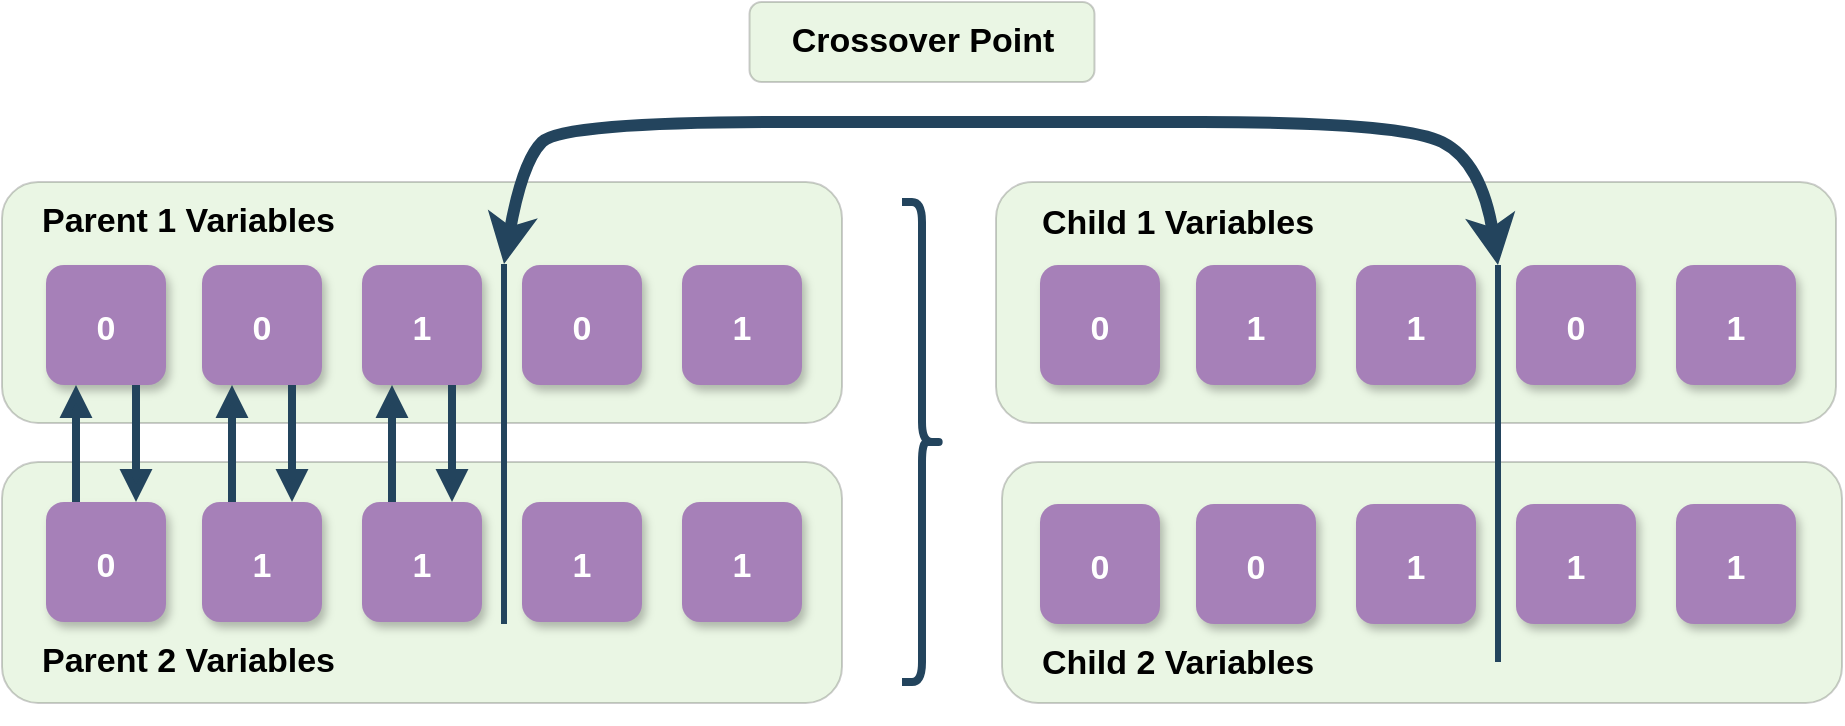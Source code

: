 <mxfile version="18.0.3" type="device"><diagram name="Page-1" id="97916047-d0de-89f5-080d-49f4d83e522f"><mxGraphModel dx="2031" dy="1049" grid="1" gridSize="10" guides="1" tooltips="1" connect="1" arrows="1" fold="1" page="1" pageScale="1.5" pageWidth="1169" pageHeight="827" background="none" math="0" shadow="0"><root><mxCell id="0"/><mxCell id="1" parent="0"/><mxCell id="lg0E12wgO8A7P3REwDo5-5" value="" style="group" vertex="1" connectable="0" parent="1"><mxGeometry width="920" height="361" as="geometry"/></mxCell><mxCell id="F0L-DZFS0zsnfKdD8lxY-83" value="" style="rounded=1;whiteSpace=wrap;html=1;fontSize=17;fillColor=#97D077;opacity=20;" parent="lg0E12wgO8A7P3REwDo5-5" vertex="1"><mxGeometry y="90" width="420" height="120.5" as="geometry"/></mxCell><mxCell id="F0L-DZFS0zsnfKdD8lxY-84" value="" style="rounded=1;whiteSpace=wrap;html=1;fontSize=17;fillColor=#97D077;opacity=20;" parent="lg0E12wgO8A7P3REwDo5-5" vertex="1"><mxGeometry y="230" width="420" height="120.5" as="geometry"/></mxCell><mxCell id="4" value="0" style="rounded=1;fillColor=#A680B8;strokeColor=none;shadow=1;gradientColor=none;fontStyle=1;fontColor=#FFFFFF;fontSize=17;" parent="lg0E12wgO8A7P3REwDo5-5" vertex="1"><mxGeometry x="22" y="131.5" width="60" height="60" as="geometry"/></mxCell><mxCell id="F0L-DZFS0zsnfKdD8lxY-55" value="0" style="rounded=1;fillColor=#A680B8;strokeColor=none;shadow=1;gradientColor=none;fontStyle=1;fontColor=#FFFFFF;fontSize=17;" parent="lg0E12wgO8A7P3REwDo5-5" vertex="1"><mxGeometry x="100" y="131.5" width="60" height="60" as="geometry"/></mxCell><mxCell id="F0L-DZFS0zsnfKdD8lxY-56" value="1" style="rounded=1;fillColor=#A680B8;strokeColor=none;shadow=1;gradientColor=none;fontStyle=1;fontColor=#FFFFFF;fontSize=17;" parent="lg0E12wgO8A7P3REwDo5-5" vertex="1"><mxGeometry x="180" y="131.5" width="60" height="60" as="geometry"/></mxCell><mxCell id="F0L-DZFS0zsnfKdD8lxY-57" value="0" style="rounded=1;fillColor=#A680B8;strokeColor=none;shadow=1;gradientColor=none;fontStyle=1;fontColor=#FFFFFF;fontSize=17;" parent="lg0E12wgO8A7P3REwDo5-5" vertex="1"><mxGeometry x="260" y="131.5" width="60" height="60" as="geometry"/></mxCell><mxCell id="F0L-DZFS0zsnfKdD8lxY-58" value="1" style="rounded=1;fillColor=#A680B8;strokeColor=none;shadow=1;gradientColor=none;fontStyle=1;fontColor=#FFFFFF;fontSize=17;" parent="lg0E12wgO8A7P3REwDo5-5" vertex="1"><mxGeometry x="340" y="131.5" width="60" height="60" as="geometry"/></mxCell><mxCell id="F0L-DZFS0zsnfKdD8lxY-60" value="0" style="rounded=1;fillColor=#A680B8;strokeColor=none;shadow=1;gradientColor=none;fontStyle=1;fontColor=#FFFFFF;fontSize=17;" parent="lg0E12wgO8A7P3REwDo5-5" vertex="1"><mxGeometry x="22" y="250" width="60" height="60" as="geometry"/></mxCell><mxCell id="F0L-DZFS0zsnfKdD8lxY-61" value="1" style="rounded=1;fillColor=#A680B8;strokeColor=none;shadow=1;gradientColor=none;fontStyle=1;fontColor=#FFFFFF;fontSize=17;" parent="lg0E12wgO8A7P3REwDo5-5" vertex="1"><mxGeometry x="100" y="250" width="60" height="60" as="geometry"/></mxCell><mxCell id="F0L-DZFS0zsnfKdD8lxY-62" value="1" style="rounded=1;fillColor=#A680B8;strokeColor=none;shadow=1;gradientColor=none;fontStyle=1;fontColor=#FFFFFF;fontSize=17;" parent="lg0E12wgO8A7P3REwDo5-5" vertex="1"><mxGeometry x="180" y="250" width="60" height="60" as="geometry"/></mxCell><mxCell id="F0L-DZFS0zsnfKdD8lxY-63" value="1" style="rounded=1;fillColor=#A680B8;strokeColor=none;shadow=1;gradientColor=none;fontStyle=1;fontColor=#FFFFFF;fontSize=17;" parent="lg0E12wgO8A7P3REwDo5-5" vertex="1"><mxGeometry x="260" y="250" width="60" height="60" as="geometry"/></mxCell><mxCell id="F0L-DZFS0zsnfKdD8lxY-64" value="1" style="rounded=1;fillColor=#A680B8;strokeColor=none;shadow=1;gradientColor=none;fontStyle=1;fontColor=#FFFFFF;fontSize=17;" parent="lg0E12wgO8A7P3REwDo5-5" vertex="1"><mxGeometry x="340" y="250" width="60" height="60" as="geometry"/></mxCell><mxCell id="F0L-DZFS0zsnfKdD8lxY-65" value="" style="edgeStyle=elbowEdgeStyle;elbow=vertical;strokeWidth=4;endArrow=block;endFill=1;fontStyle=1;strokeColor=#23445D;entryX=0.25;entryY=1;entryDx=0;entryDy=0;exitX=0.25;exitY=0;exitDx=0;exitDy=0;" parent="lg0E12wgO8A7P3REwDo5-5" source="F0L-DZFS0zsnfKdD8lxY-60" target="4" edge="1"><mxGeometry x="-698.83" y="60" width="100" height="100" as="geometry"><mxPoint x="20" y="221" as="sourcePoint"/><mxPoint x="51.17" y="240" as="targetPoint"/></mxGeometry></mxCell><mxCell id="F0L-DZFS0zsnfKdD8lxY-66" value="" style="edgeStyle=elbowEdgeStyle;elbow=vertical;strokeWidth=4;endArrow=block;endFill=1;fontStyle=1;strokeColor=#23445D;exitX=0.75;exitY=1;exitDx=0;exitDy=0;entryX=0.75;entryY=0;entryDx=0;entryDy=0;" parent="lg0E12wgO8A7P3REwDo5-5" source="4" target="F0L-DZFS0zsnfKdD8lxY-60" edge="1"><mxGeometry x="-688.83" y="70" width="100" height="100" as="geometry"><mxPoint x="47" y="195.5" as="sourcePoint"/><mxPoint x="77" y="260" as="targetPoint"/><Array as="points"><mxPoint x="52" y="220"/></Array></mxGeometry></mxCell><mxCell id="F0L-DZFS0zsnfKdD8lxY-75" value="" style="edgeStyle=elbowEdgeStyle;elbow=vertical;strokeWidth=4;endArrow=block;endFill=1;fontStyle=1;strokeColor=#23445D;entryX=0.25;entryY=1;entryDx=0;entryDy=0;exitX=0.25;exitY=0;exitDx=0;exitDy=0;" parent="lg0E12wgO8A7P3REwDo5-5" source="F0L-DZFS0zsnfKdD8lxY-61" target="F0L-DZFS0zsnfKdD8lxY-55" edge="1"><mxGeometry x="-621.42" y="70" width="100" height="100" as="geometry"><mxPoint x="114.41" y="260" as="sourcePoint"/><mxPoint x="114.41" y="201.5" as="targetPoint"/></mxGeometry></mxCell><mxCell id="F0L-DZFS0zsnfKdD8lxY-76" value="" style="edgeStyle=elbowEdgeStyle;elbow=vertical;strokeWidth=4;endArrow=block;endFill=1;fontStyle=1;strokeColor=#23445D;exitX=0.75;exitY=1;exitDx=0;exitDy=0;entryX=0.75;entryY=0;entryDx=0;entryDy=0;" parent="lg0E12wgO8A7P3REwDo5-5" source="F0L-DZFS0zsnfKdD8lxY-55" target="F0L-DZFS0zsnfKdD8lxY-61" edge="1"><mxGeometry x="-611.42" y="80" width="100" height="100" as="geometry"><mxPoint x="144.41" y="201.5" as="sourcePoint"/><mxPoint x="144.41" y="260" as="targetPoint"/><Array as="points"><mxPoint x="129.41" y="230"/></Array></mxGeometry></mxCell><mxCell id="F0L-DZFS0zsnfKdD8lxY-77" value="" style="edgeStyle=elbowEdgeStyle;elbow=vertical;strokeWidth=4;endArrow=block;endFill=1;fontStyle=1;strokeColor=#23445D;entryX=0.25;entryY=1;entryDx=0;entryDy=0;exitX=0.25;exitY=0;exitDx=0;exitDy=0;" parent="lg0E12wgO8A7P3REwDo5-5" source="F0L-DZFS0zsnfKdD8lxY-62" target="F0L-DZFS0zsnfKdD8lxY-56" edge="1"><mxGeometry x="-541.42" y="68.5" width="100" height="100" as="geometry"><mxPoint x="194.41" y="258.5" as="sourcePoint"/><mxPoint x="194.41" y="200" as="targetPoint"/></mxGeometry></mxCell><mxCell id="F0L-DZFS0zsnfKdD8lxY-78" value="" style="edgeStyle=elbowEdgeStyle;elbow=vertical;strokeWidth=4;endArrow=block;endFill=1;fontStyle=1;strokeColor=#23445D;exitX=0.75;exitY=1;exitDx=0;exitDy=0;entryX=0.75;entryY=0;entryDx=0;entryDy=0;" parent="lg0E12wgO8A7P3REwDo5-5" source="F0L-DZFS0zsnfKdD8lxY-56" target="F0L-DZFS0zsnfKdD8lxY-62" edge="1"><mxGeometry x="-531.42" y="78.5" width="100" height="100" as="geometry"><mxPoint x="224.41" y="200" as="sourcePoint"/><mxPoint x="224.41" y="258.5" as="targetPoint"/><Array as="points"><mxPoint x="209.41" y="228.5"/></Array></mxGeometry></mxCell><mxCell id="F0L-DZFS0zsnfKdD8lxY-86" value="" style="shape=curlyBracket;whiteSpace=wrap;html=1;rounded=1;flipH=1;fontSize=17;fillColor=#97D077;strokeWidth=4;strokeColor=#23445D;" parent="lg0E12wgO8A7P3REwDo5-5" vertex="1"><mxGeometry x="450" y="100" width="20" height="240" as="geometry"/></mxCell><mxCell id="F0L-DZFS0zsnfKdD8lxY-87" value="" style="rounded=1;whiteSpace=wrap;html=1;fontSize=17;fillColor=#97D077;opacity=20;" parent="lg0E12wgO8A7P3REwDo5-5" vertex="1"><mxGeometry x="497" y="90" width="420" height="120.5" as="geometry"/></mxCell><mxCell id="F0L-DZFS0zsnfKdD8lxY-88" value="0" style="rounded=1;fillColor=#A680B8;strokeColor=none;shadow=1;gradientColor=none;fontStyle=1;fontColor=#FFFFFF;fontSize=17;" parent="lg0E12wgO8A7P3REwDo5-5" vertex="1"><mxGeometry x="519" y="131.5" width="60" height="60" as="geometry"/></mxCell><mxCell id="F0L-DZFS0zsnfKdD8lxY-89" value="1" style="rounded=1;fillColor=#A680B8;strokeColor=none;shadow=1;gradientColor=none;fontStyle=1;fontColor=#FFFFFF;fontSize=17;" parent="lg0E12wgO8A7P3REwDo5-5" vertex="1"><mxGeometry x="597" y="131.5" width="60" height="60" as="geometry"/></mxCell><mxCell id="F0L-DZFS0zsnfKdD8lxY-90" value="1" style="rounded=1;fillColor=#A680B8;strokeColor=none;shadow=1;gradientColor=none;fontStyle=1;fontColor=#FFFFFF;fontSize=17;" parent="lg0E12wgO8A7P3REwDo5-5" vertex="1"><mxGeometry x="677" y="131.5" width="60" height="60" as="geometry"/></mxCell><mxCell id="F0L-DZFS0zsnfKdD8lxY-91" value="0" style="rounded=1;fillColor=#A680B8;strokeColor=none;shadow=1;gradientColor=none;fontStyle=1;fontColor=#FFFFFF;fontSize=17;" parent="lg0E12wgO8A7P3REwDo5-5" vertex="1"><mxGeometry x="757" y="131.5" width="60" height="60" as="geometry"/></mxCell><mxCell id="F0L-DZFS0zsnfKdD8lxY-92" value="1" style="rounded=1;fillColor=#A680B8;strokeColor=none;shadow=1;gradientColor=none;fontStyle=1;fontColor=#FFFFFF;fontSize=17;" parent="lg0E12wgO8A7P3REwDo5-5" vertex="1"><mxGeometry x="837" y="131.5" width="60" height="60" as="geometry"/></mxCell><mxCell id="F0L-DZFS0zsnfKdD8lxY-93" value="" style="rounded=1;whiteSpace=wrap;html=1;fontSize=17;fillColor=#97D077;opacity=20;" parent="lg0E12wgO8A7P3REwDo5-5" vertex="1"><mxGeometry x="500" y="230" width="420" height="120.5" as="geometry"/></mxCell><mxCell id="F0L-DZFS0zsnfKdD8lxY-94" value="0" style="rounded=1;fillColor=#A680B8;strokeColor=none;shadow=1;gradientColor=none;fontStyle=1;fontColor=#FFFFFF;fontSize=17;" parent="lg0E12wgO8A7P3REwDo5-5" vertex="1"><mxGeometry x="519" y="251" width="60" height="60" as="geometry"/></mxCell><mxCell id="F0L-DZFS0zsnfKdD8lxY-95" value="0" style="rounded=1;fillColor=#A680B8;strokeColor=none;shadow=1;gradientColor=none;fontStyle=1;fontColor=#FFFFFF;fontSize=17;" parent="lg0E12wgO8A7P3REwDo5-5" vertex="1"><mxGeometry x="597" y="251" width="60" height="60" as="geometry"/></mxCell><mxCell id="F0L-DZFS0zsnfKdD8lxY-96" value="1" style="rounded=1;fillColor=#A680B8;strokeColor=none;shadow=1;gradientColor=none;fontStyle=1;fontColor=#FFFFFF;fontSize=17;" parent="lg0E12wgO8A7P3REwDo5-5" vertex="1"><mxGeometry x="677" y="251" width="60" height="60" as="geometry"/></mxCell><mxCell id="F0L-DZFS0zsnfKdD8lxY-97" value="1" style="rounded=1;fillColor=#A680B8;strokeColor=none;shadow=1;gradientColor=none;fontStyle=1;fontColor=#FFFFFF;fontSize=17;" parent="lg0E12wgO8A7P3REwDo5-5" vertex="1"><mxGeometry x="757" y="251" width="60" height="60" as="geometry"/></mxCell><mxCell id="F0L-DZFS0zsnfKdD8lxY-98" value="1" style="rounded=1;fillColor=#A680B8;strokeColor=none;shadow=1;gradientColor=none;fontStyle=1;fontColor=#FFFFFF;fontSize=17;" parent="lg0E12wgO8A7P3REwDo5-5" vertex="1"><mxGeometry x="837" y="251" width="60" height="60" as="geometry"/></mxCell><mxCell id="F0L-DZFS0zsnfKdD8lxY-99" value="" style="line;strokeWidth=3;direction=south;html=1;rounded=1;fontSize=17;fillColor=#f8cecc;strokeColor=#23445D;" parent="lg0E12wgO8A7P3REwDo5-5" vertex="1"><mxGeometry x="246" y="131" width="10" height="180" as="geometry"/></mxCell><mxCell id="F0L-DZFS0zsnfKdD8lxY-100" value="" style="line;strokeWidth=3;direction=south;html=1;rounded=1;fontSize=17;fillColor=#f8cecc;strokeColor=#23445D;" parent="lg0E12wgO8A7P3REwDo5-5" vertex="1"><mxGeometry x="743" y="131.5" width="10" height="198.5" as="geometry"/></mxCell><mxCell id="F0L-DZFS0zsnfKdD8lxY-103" value="" style="curved=1;endArrow=classic;html=1;rounded=0;fontSize=17;entryX=0;entryY=0.5;entryDx=0;entryDy=0;entryPerimeter=0;exitX=0;exitY=0.5;exitDx=0;exitDy=0;strokeWidth=6;startArrow=classic;startFill=1;exitPerimeter=0;strokeColor=#23445D;" parent="lg0E12wgO8A7P3REwDo5-5" source="F0L-DZFS0zsnfKdD8lxY-99" target="F0L-DZFS0zsnfKdD8lxY-100" edge="1"><mxGeometry width="50" height="50" relative="1" as="geometry"><mxPoint x="310" y="60" as="sourcePoint"/><mxPoint x="450" y="10" as="targetPoint"/><Array as="points"><mxPoint x="260" y="80"/><mxPoint x="280" y="60"/><mxPoint x="500" y="60"/><mxPoint x="700" y="60"/><mxPoint x="740" y="80"/></Array></mxGeometry></mxCell><mxCell id="F0L-DZFS0zsnfKdD8lxY-105" value="&lt;b&gt;Parent 1 Variables&lt;/b&gt;" style="rounded=0;whiteSpace=wrap;html=1;fontSize=17;strokeColor=none;strokeWidth=3;fillColor=none;align=left;" parent="lg0E12wgO8A7P3REwDo5-5" vertex="1"><mxGeometry x="18" y="80" width="210" height="60" as="geometry"/></mxCell><mxCell id="F0L-DZFS0zsnfKdD8lxY-106" value="&lt;b&gt;Parent 2 Variables&lt;/b&gt;" style="rounded=0;whiteSpace=wrap;html=1;fontSize=17;strokeColor=none;strokeWidth=3;fillColor=none;align=left;" parent="lg0E12wgO8A7P3REwDo5-5" vertex="1"><mxGeometry x="18" y="300" width="210" height="60" as="geometry"/></mxCell><mxCell id="F0L-DZFS0zsnfKdD8lxY-107" value="&lt;b&gt;Child 1 Variables&lt;/b&gt;" style="rounded=0;whiteSpace=wrap;html=1;fontSize=17;strokeColor=none;strokeWidth=3;fillColor=none;align=left;" parent="lg0E12wgO8A7P3REwDo5-5" vertex="1"><mxGeometry x="518" y="81" width="210" height="60" as="geometry"/></mxCell><mxCell id="F0L-DZFS0zsnfKdD8lxY-108" value="&lt;b&gt;Child 2 Variables&lt;/b&gt;" style="rounded=0;whiteSpace=wrap;html=1;fontSize=17;strokeColor=none;strokeWidth=3;fillColor=none;align=left;" parent="lg0E12wgO8A7P3REwDo5-5" vertex="1"><mxGeometry x="518" y="301" width="210" height="60" as="geometry"/></mxCell><mxCell id="lg0E12wgO8A7P3REwDo5-4" value="&lt;b&gt;Crossover Point&lt;/b&gt;" style="rounded=1;whiteSpace=wrap;html=1;fontSize=17;fillColor=#97D077;opacity=20;" vertex="1" parent="lg0E12wgO8A7P3REwDo5-5"><mxGeometry x="373.75" width="172.5" height="40" as="geometry"/></mxCell></root></mxGraphModel></diagram></mxfile>